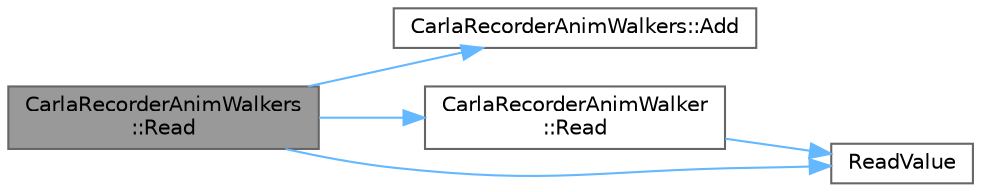 digraph "CarlaRecorderAnimWalkers::Read"
{
 // INTERACTIVE_SVG=YES
 // LATEX_PDF_SIZE
  bgcolor="transparent";
  edge [fontname=Helvetica,fontsize=10,labelfontname=Helvetica,labelfontsize=10];
  node [fontname=Helvetica,fontsize=10,shape=box,height=0.2,width=0.4];
  rankdir="LR";
  Node1 [id="Node000001",label="CarlaRecorderAnimWalkers\l::Read",height=0.2,width=0.4,color="gray40", fillcolor="grey60", style="filled", fontcolor="black",tooltip=" "];
  Node1 -> Node2 [id="edge1_Node000001_Node000002",color="steelblue1",style="solid",tooltip=" "];
  Node2 [id="Node000002",label="CarlaRecorderAnimWalkers::Add",height=0.2,width=0.4,color="grey40", fillcolor="white", style="filled",URL="$de/d09/classCarlaRecorderAnimWalkers.html#a1cc0ded3cf1207ce7e047b06184731c1",tooltip=" "];
  Node1 -> Node3 [id="edge2_Node000001_Node000003",color="steelblue1",style="solid",tooltip=" "];
  Node3 [id="Node000003",label="CarlaRecorderAnimWalker\l::Read",height=0.2,width=0.4,color="grey40", fillcolor="white", style="filled",URL="$dc/dc8/structCarlaRecorderAnimWalker.html#ada7cbd06da99ac72a8c43ee523f74659",tooltip=" "];
  Node3 -> Node4 [id="edge3_Node000003_Node000004",color="steelblue1",style="solid",tooltip=" "];
  Node4 [id="Node000004",label="ReadValue",height=0.2,width=0.4,color="grey40", fillcolor="white", style="filled",URL="$d6/dd1/CarlaRecorderHelpers_8h.html#af7b2a7c287743d6b41ad64e8df3faa5f",tooltip=" "];
  Node1 -> Node4 [id="edge4_Node000001_Node000004",color="steelblue1",style="solid",tooltip=" "];
}
